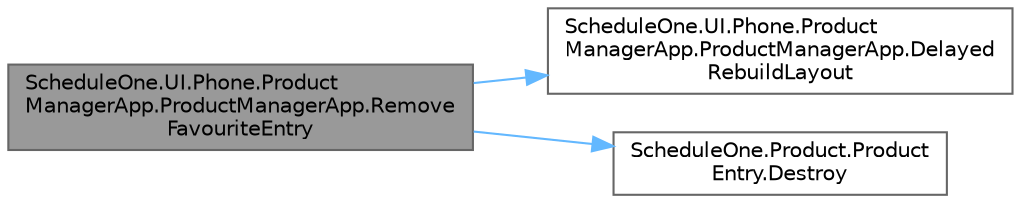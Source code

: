 digraph "ScheduleOne.UI.Phone.ProductManagerApp.ProductManagerApp.RemoveFavouriteEntry"
{
 // LATEX_PDF_SIZE
  bgcolor="transparent";
  edge [fontname=Helvetica,fontsize=10,labelfontname=Helvetica,labelfontsize=10];
  node [fontname=Helvetica,fontsize=10,shape=box,height=0.2,width=0.4];
  rankdir="LR";
  Node1 [id="Node000001",label="ScheduleOne.UI.Phone.Product\lManagerApp.ProductManagerApp.Remove\lFavouriteEntry",height=0.2,width=0.4,color="gray40", fillcolor="grey60", style="filled", fontcolor="black",tooltip=" "];
  Node1 -> Node2 [id="edge1_Node000001_Node000002",color="steelblue1",style="solid",tooltip=" "];
  Node2 [id="Node000002",label="ScheduleOne.UI.Phone.Product\lManagerApp.ProductManagerApp.Delayed\lRebuildLayout",height=0.2,width=0.4,color="grey40", fillcolor="white", style="filled",URL="$class_schedule_one_1_1_u_i_1_1_phone_1_1_product_manager_app_1_1_product_manager_app.html#a7ebff75c9d4ccabeee611f4f765ee4db",tooltip=" "];
  Node1 -> Node3 [id="edge2_Node000001_Node000003",color="steelblue1",style="solid",tooltip=" "];
  Node3 [id="Node000003",label="ScheduleOne.Product.Product\lEntry.Destroy",height=0.2,width=0.4,color="grey40", fillcolor="white", style="filled",URL="$class_schedule_one_1_1_product_1_1_product_entry.html#a049bc3efd9959868973b829f48f68221",tooltip=" "];
}
